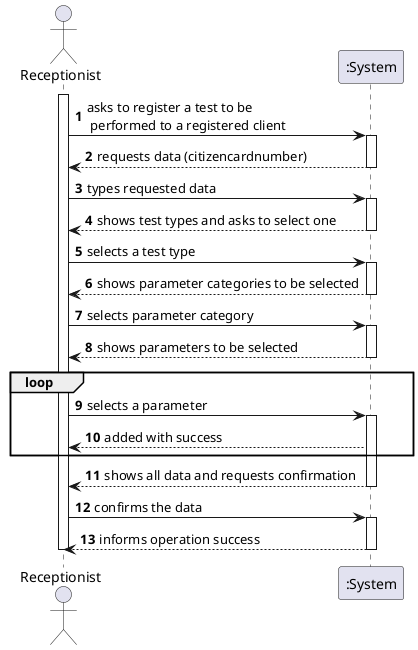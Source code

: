 @startuml
autonumber
actor "Receptionist" as REP

activate REP
REP -> ":System" : asks to register a test to be \n performed to a registered client
activate ":System"
":System" --> REP : requests data (citizencardnumber)
deactivate ":System"

REP -> ":System" : types requested data
activate ":System"
":System" --> REP : shows test types and asks to select one
deactivate ":System"

REP -> ":System" : selects a test type
activate ":System"

":System" --> REP : shows parameter categories to be selected
deactivate ":System"

REP -> ":System" : selects parameter category
activate ":System"

":System" --> REP : shows parameters to be selected
deactivate ":System"

loop
REP -> ":System" : selects a parameter
activate ":System"
":System" --> REP : added with success
end

":System" --> REP : shows all data and requests confirmation
deactivate ":System"

REP -> ":System" : confirms the data
activate ":System"
":System" --> REP : informs operation success
deactivate ":System"

deactivate REP

@enduml